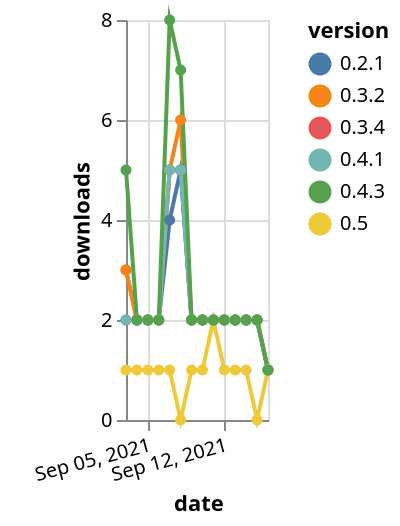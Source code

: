 {"$schema": "https://vega.github.io/schema/vega-lite/v5.json", "description": "A simple bar chart with embedded data.", "data": {"values": [{"date": "2021-09-03", "total": 3735, "delta": 3, "version": "0.3.4"}, {"date": "2021-09-04", "total": 3737, "delta": 2, "version": "0.3.4"}, {"date": "2021-09-05", "total": 3739, "delta": 2, "version": "0.3.4"}, {"date": "2021-09-06", "total": 3741, "delta": 2, "version": "0.3.4"}, {"date": "2021-09-07", "total": 3746, "delta": 5, "version": "0.3.4"}, {"date": "2021-09-08", "total": 3751, "delta": 5, "version": "0.3.4"}, {"date": "2021-09-09", "total": 3753, "delta": 2, "version": "0.3.4"}, {"date": "2021-09-10", "total": 3755, "delta": 2, "version": "0.3.4"}, {"date": "2021-09-11", "total": 3757, "delta": 2, "version": "0.3.4"}, {"date": "2021-09-12", "total": 3759, "delta": 2, "version": "0.3.4"}, {"date": "2021-09-13", "total": 3761, "delta": 2, "version": "0.3.4"}, {"date": "2021-09-14", "total": 3763, "delta": 2, "version": "0.3.4"}, {"date": "2021-09-15", "total": 3765, "delta": 2, "version": "0.3.4"}, {"date": "2021-09-16", "total": 3766, "delta": 1, "version": "0.3.4"}, {"date": "2021-09-03", "total": 3815, "delta": 2, "version": "0.2.1"}, {"date": "2021-09-04", "total": 3817, "delta": 2, "version": "0.2.1"}, {"date": "2021-09-05", "total": 3819, "delta": 2, "version": "0.2.1"}, {"date": "2021-09-06", "total": 3821, "delta": 2, "version": "0.2.1"}, {"date": "2021-09-07", "total": 3825, "delta": 4, "version": "0.2.1"}, {"date": "2021-09-08", "total": 3830, "delta": 5, "version": "0.2.1"}, {"date": "2021-09-09", "total": 3832, "delta": 2, "version": "0.2.1"}, {"date": "2021-09-10", "total": 3834, "delta": 2, "version": "0.2.1"}, {"date": "2021-09-11", "total": 3836, "delta": 2, "version": "0.2.1"}, {"date": "2021-09-12", "total": 3838, "delta": 2, "version": "0.2.1"}, {"date": "2021-09-13", "total": 3840, "delta": 2, "version": "0.2.1"}, {"date": "2021-09-14", "total": 3842, "delta": 2, "version": "0.2.1"}, {"date": "2021-09-15", "total": 3844, "delta": 2, "version": "0.2.1"}, {"date": "2021-09-16", "total": 3845, "delta": 1, "version": "0.2.1"}, {"date": "2021-09-03", "total": 4362, "delta": 3, "version": "0.3.2"}, {"date": "2021-09-04", "total": 4364, "delta": 2, "version": "0.3.2"}, {"date": "2021-09-05", "total": 4366, "delta": 2, "version": "0.3.2"}, {"date": "2021-09-06", "total": 4368, "delta": 2, "version": "0.3.2"}, {"date": "2021-09-07", "total": 4373, "delta": 5, "version": "0.3.2"}, {"date": "2021-09-08", "total": 4379, "delta": 6, "version": "0.3.2"}, {"date": "2021-09-09", "total": 4381, "delta": 2, "version": "0.3.2"}, {"date": "2021-09-10", "total": 4383, "delta": 2, "version": "0.3.2"}, {"date": "2021-09-11", "total": 4385, "delta": 2, "version": "0.3.2"}, {"date": "2021-09-12", "total": 4387, "delta": 2, "version": "0.3.2"}, {"date": "2021-09-13", "total": 4389, "delta": 2, "version": "0.3.2"}, {"date": "2021-09-14", "total": 4391, "delta": 2, "version": "0.3.2"}, {"date": "2021-09-15", "total": 4393, "delta": 2, "version": "0.3.2"}, {"date": "2021-09-16", "total": 4394, "delta": 1, "version": "0.3.2"}, {"date": "2021-09-03", "total": 172, "delta": 1, "version": "0.5"}, {"date": "2021-09-04", "total": 173, "delta": 1, "version": "0.5"}, {"date": "2021-09-05", "total": 174, "delta": 1, "version": "0.5"}, {"date": "2021-09-06", "total": 175, "delta": 1, "version": "0.5"}, {"date": "2021-09-07", "total": 176, "delta": 1, "version": "0.5"}, {"date": "2021-09-08", "total": 176, "delta": 0, "version": "0.5"}, {"date": "2021-09-09", "total": 177, "delta": 1, "version": "0.5"}, {"date": "2021-09-10", "total": 178, "delta": 1, "version": "0.5"}, {"date": "2021-09-11", "total": 180, "delta": 2, "version": "0.5"}, {"date": "2021-09-12", "total": 181, "delta": 1, "version": "0.5"}, {"date": "2021-09-13", "total": 182, "delta": 1, "version": "0.5"}, {"date": "2021-09-14", "total": 183, "delta": 1, "version": "0.5"}, {"date": "2021-09-15", "total": 183, "delta": 0, "version": "0.5"}, {"date": "2021-09-16", "total": 184, "delta": 1, "version": "0.5"}, {"date": "2021-09-03", "total": 3725, "delta": 2, "version": "0.4.1"}, {"date": "2021-09-04", "total": 3727, "delta": 2, "version": "0.4.1"}, {"date": "2021-09-05", "total": 3729, "delta": 2, "version": "0.4.1"}, {"date": "2021-09-06", "total": 3731, "delta": 2, "version": "0.4.1"}, {"date": "2021-09-07", "total": 3736, "delta": 5, "version": "0.4.1"}, {"date": "2021-09-08", "total": 3741, "delta": 5, "version": "0.4.1"}, {"date": "2021-09-09", "total": 3743, "delta": 2, "version": "0.4.1"}, {"date": "2021-09-10", "total": 3745, "delta": 2, "version": "0.4.1"}, {"date": "2021-09-11", "total": 3747, "delta": 2, "version": "0.4.1"}, {"date": "2021-09-12", "total": 3749, "delta": 2, "version": "0.4.1"}, {"date": "2021-09-13", "total": 3751, "delta": 2, "version": "0.4.1"}, {"date": "2021-09-14", "total": 3753, "delta": 2, "version": "0.4.1"}, {"date": "2021-09-15", "total": 3755, "delta": 2, "version": "0.4.1"}, {"date": "2021-09-16", "total": 3756, "delta": 1, "version": "0.4.1"}, {"date": "2021-09-03", "total": 4951, "delta": 5, "version": "0.4.3"}, {"date": "2021-09-04", "total": 4953, "delta": 2, "version": "0.4.3"}, {"date": "2021-09-05", "total": 4955, "delta": 2, "version": "0.4.3"}, {"date": "2021-09-06", "total": 4957, "delta": 2, "version": "0.4.3"}, {"date": "2021-09-07", "total": 4965, "delta": 8, "version": "0.4.3"}, {"date": "2021-09-08", "total": 4972, "delta": 7, "version": "0.4.3"}, {"date": "2021-09-09", "total": 4974, "delta": 2, "version": "0.4.3"}, {"date": "2021-09-10", "total": 4976, "delta": 2, "version": "0.4.3"}, {"date": "2021-09-11", "total": 4978, "delta": 2, "version": "0.4.3"}, {"date": "2021-09-12", "total": 4980, "delta": 2, "version": "0.4.3"}, {"date": "2021-09-13", "total": 4982, "delta": 2, "version": "0.4.3"}, {"date": "2021-09-14", "total": 4984, "delta": 2, "version": "0.4.3"}, {"date": "2021-09-15", "total": 4986, "delta": 2, "version": "0.4.3"}, {"date": "2021-09-16", "total": 4987, "delta": 1, "version": "0.4.3"}]}, "width": "container", "mark": {"type": "line", "point": {"filled": true}}, "encoding": {"x": {"field": "date", "type": "temporal", "timeUnit": "yearmonthdate", "title": "date", "axis": {"labelAngle": -15}}, "y": {"field": "delta", "type": "quantitative", "title": "downloads"}, "color": {"field": "version", "type": "nominal"}, "tooltip": {"field": "delta"}}}